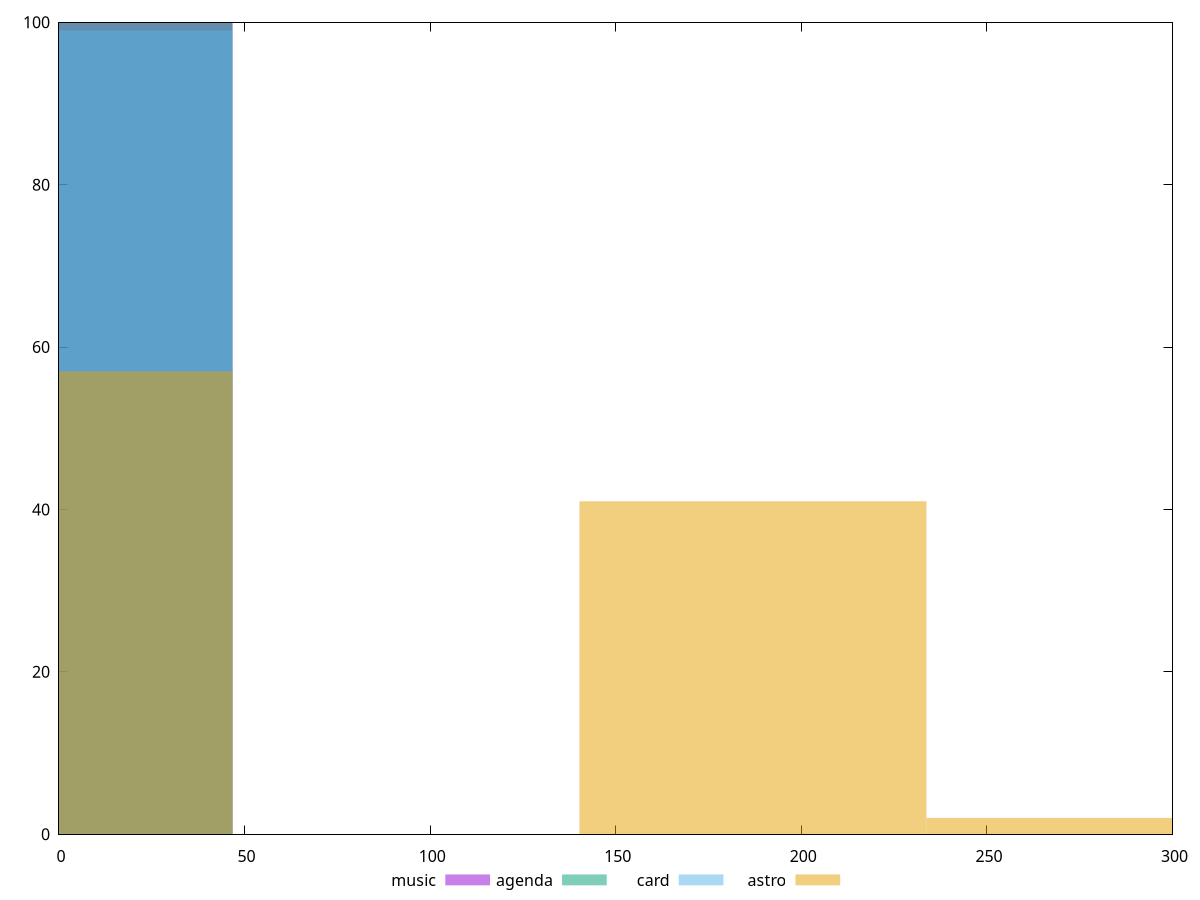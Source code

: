 reset

$music <<EOF
0 100
EOF

$agenda <<EOF
0 100
EOF

$card <<EOF
0 99
EOF

$astro <<EOF
0 57
186.95867811941514 41
280.4380171791227 2
EOF

set key outside below
set boxwidth 93.47933905970757
set xrange [0:300]
set yrange [0:100]
set trange [0:100]
set style fill transparent solid 0.5 noborder
set terminal svg size 640, 520 enhanced background rgb 'white'
set output "report/report_00029_2021-02-24T13-36-40.390Z/legacy-javascript/comparison/histogram/all_raw.svg"

plot $music title "music" with boxes, \
     $agenda title "agenda" with boxes, \
     $card title "card" with boxes, \
     $astro title "astro" with boxes

reset
